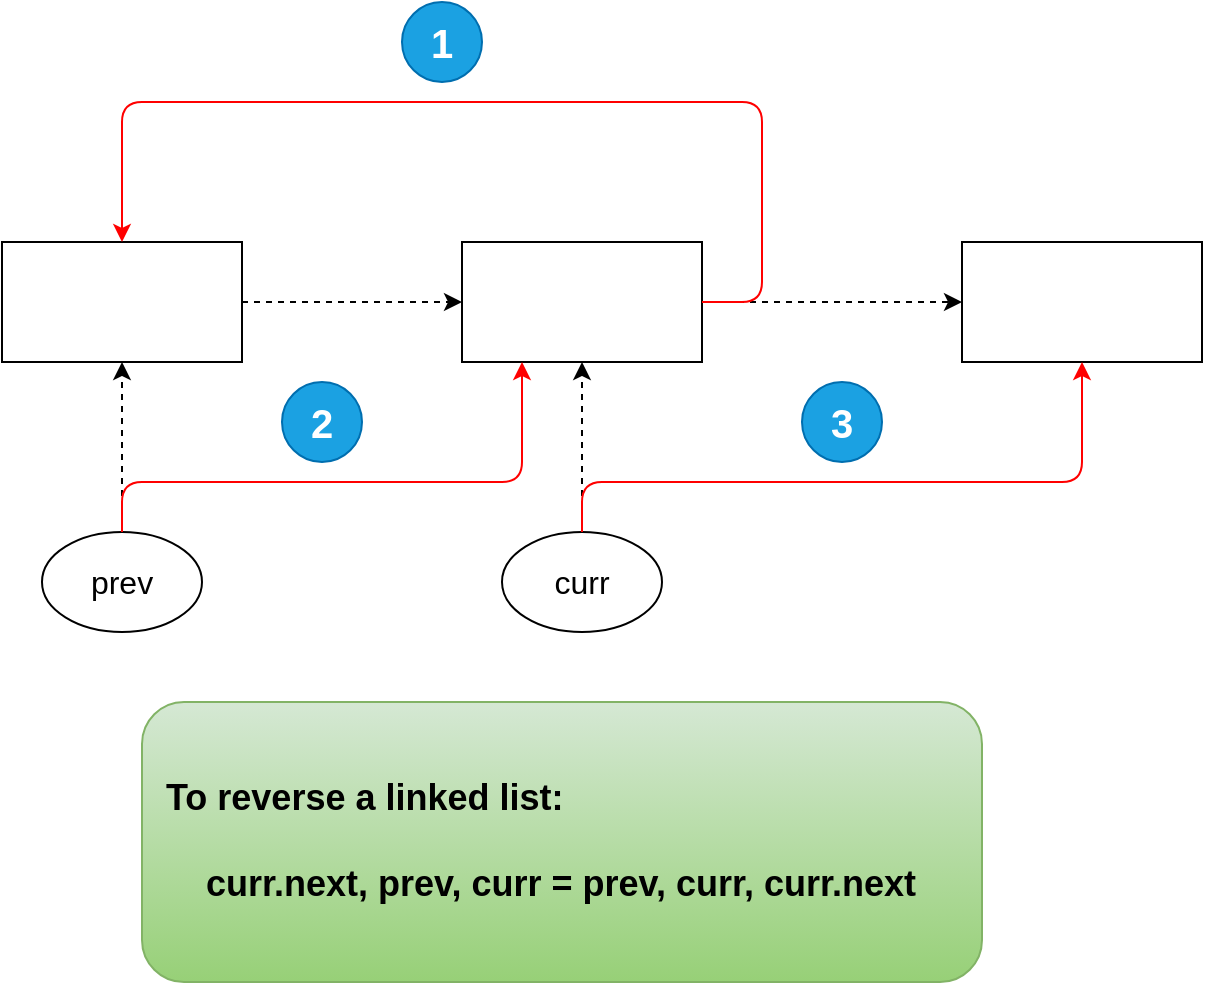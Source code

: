 <mxfile version="12.4.2" type="device" pages="1"><diagram id="w5SsKhouyLd35Gy2EEbQ" name="Page-1"><mxGraphModel dx="1072" dy="952" grid="1" gridSize="10" guides="1" tooltips="1" connect="1" arrows="1" fold="1" page="1" pageScale="1" pageWidth="1100" pageHeight="850" math="0" shadow="0"><root><mxCell id="0"/><mxCell id="1" parent="0"/><mxCell id="-kKH6LKXaNENjkTCs4Xe-1" value="" style="rounded=0;whiteSpace=wrap;html=1;" vertex="1" parent="1"><mxGeometry x="190" y="230" width="120" height="60" as="geometry"/></mxCell><mxCell id="-kKH6LKXaNENjkTCs4Xe-6" style="edgeStyle=orthogonalEdgeStyle;rounded=0;orthogonalLoop=1;jettySize=auto;html=1;entryX=0;entryY=0.5;entryDx=0;entryDy=0;dashed=1;" edge="1" parent="1" source="-kKH6LKXaNENjkTCs4Xe-2" target="-kKH6LKXaNENjkTCs4Xe-3"><mxGeometry relative="1" as="geometry"/></mxCell><mxCell id="-kKH6LKXaNENjkTCs4Xe-2" value="" style="rounded=0;whiteSpace=wrap;html=1;" vertex="1" parent="1"><mxGeometry x="420" y="230" width="120" height="60" as="geometry"/></mxCell><mxCell id="-kKH6LKXaNENjkTCs4Xe-3" value="" style="rounded=0;whiteSpace=wrap;html=1;" vertex="1" parent="1"><mxGeometry x="670" y="230" width="120" height="60" as="geometry"/></mxCell><mxCell id="-kKH6LKXaNENjkTCs4Xe-4" value="" style="endArrow=classic;html=1;exitX=1;exitY=0.5;exitDx=0;exitDy=0;entryX=0;entryY=0.5;entryDx=0;entryDy=0;dashed=1;" edge="1" parent="1" source="-kKH6LKXaNENjkTCs4Xe-1" target="-kKH6LKXaNENjkTCs4Xe-2"><mxGeometry width="50" height="50" relative="1" as="geometry"><mxPoint x="290" y="430" as="sourcePoint"/><mxPoint x="340" y="380" as="targetPoint"/></mxGeometry></mxCell><mxCell id="-kKH6LKXaNENjkTCs4Xe-5" value="" style="endArrow=classic;html=1;entryX=0.5;entryY=1;entryDx=0;entryDy=0;exitX=0.5;exitY=0;exitDx=0;exitDy=0;dashed=1;" edge="1" parent="1" source="-kKH6LKXaNENjkTCs4Xe-7" target="-kKH6LKXaNENjkTCs4Xe-1"><mxGeometry width="50" height="50" relative="1" as="geometry"><mxPoint x="250" y="360" as="sourcePoint"/><mxPoint x="270" y="320" as="targetPoint"/></mxGeometry></mxCell><mxCell id="-kKH6LKXaNENjkTCs4Xe-7" value="&lt;font style=&quot;font-size: 16px&quot;&gt;prev&lt;/font&gt;" style="ellipse;whiteSpace=wrap;html=1;" vertex="1" parent="1"><mxGeometry x="210" y="375" width="80" height="50" as="geometry"/></mxCell><mxCell id="-kKH6LKXaNENjkTCs4Xe-9" style="edgeStyle=orthogonalEdgeStyle;rounded=0;orthogonalLoop=1;jettySize=auto;html=1;entryX=0.5;entryY=1;entryDx=0;entryDy=0;dashed=1;" edge="1" parent="1" source="-kKH6LKXaNENjkTCs4Xe-8" target="-kKH6LKXaNENjkTCs4Xe-2"><mxGeometry relative="1" as="geometry"/></mxCell><mxCell id="-kKH6LKXaNENjkTCs4Xe-8" value="&lt;font style=&quot;font-size: 16px&quot;&gt;curr&lt;/font&gt;" style="ellipse;whiteSpace=wrap;html=1;" vertex="1" parent="1"><mxGeometry x="440" y="375" width="80" height="50" as="geometry"/></mxCell><mxCell id="-kKH6LKXaNENjkTCs4Xe-10" value="" style="edgeStyle=segmentEdgeStyle;endArrow=classic;html=1;strokeColor=#FF0000;exitX=1;exitY=0.5;exitDx=0;exitDy=0;entryX=0.5;entryY=0;entryDx=0;entryDy=0;" edge="1" parent="1" source="-kKH6LKXaNENjkTCs4Xe-2" target="-kKH6LKXaNENjkTCs4Xe-1"><mxGeometry width="50" height="50" relative="1" as="geometry"><mxPoint x="530" y="160" as="sourcePoint"/><mxPoint x="580" y="110" as="targetPoint"/><Array as="points"><mxPoint x="570" y="260"/><mxPoint x="570" y="160"/><mxPoint x="250" y="160"/></Array></mxGeometry></mxCell><mxCell id="-kKH6LKXaNENjkTCs4Xe-12" value="" style="edgeStyle=elbowEdgeStyle;elbow=vertical;endArrow=classic;html=1;strokeColor=#FF0000;exitX=0.5;exitY=0;exitDx=0;exitDy=0;entryX=0.25;entryY=1;entryDx=0;entryDy=0;" edge="1" parent="1" source="-kKH6LKXaNENjkTCs4Xe-7" target="-kKH6LKXaNENjkTCs4Xe-2"><mxGeometry width="50" height="50" relative="1" as="geometry"><mxPoint x="300" y="610" as="sourcePoint"/><mxPoint x="350" y="560" as="targetPoint"/><Array as="points"><mxPoint x="360" y="350"/></Array></mxGeometry></mxCell><mxCell id="-kKH6LKXaNENjkTCs4Xe-13" value="" style="edgeStyle=elbowEdgeStyle;elbow=vertical;endArrow=classic;html=1;strokeColor=#FF0000;exitX=0.5;exitY=0;exitDx=0;exitDy=0;entryX=0.5;entryY=1;entryDx=0;entryDy=0;" edge="1" parent="1" target="-kKH6LKXaNENjkTCs4Xe-3"><mxGeometry width="50" height="50" relative="1" as="geometry"><mxPoint x="480" y="375" as="sourcePoint"/><mxPoint x="680" y="290" as="targetPoint"/><Array as="points"><mxPoint x="590" y="350"/></Array></mxGeometry></mxCell><mxCell id="-kKH6LKXaNENjkTCs4Xe-15" value="&lt;b&gt;&lt;font style=&quot;font-size: 20px&quot;&gt;1&lt;/font&gt;&lt;/b&gt;" style="ellipse;whiteSpace=wrap;html=1;aspect=fixed;fillColor=#1ba1e2;strokeColor=#006EAF;fontColor=#ffffff;" vertex="1" parent="1"><mxGeometry x="390" y="110" width="40" height="40" as="geometry"/></mxCell><mxCell id="-kKH6LKXaNENjkTCs4Xe-16" value="&lt;b&gt;&lt;font style=&quot;font-size: 20px&quot;&gt;2&lt;/font&gt;&lt;/b&gt;" style="ellipse;whiteSpace=wrap;html=1;aspect=fixed;fillColor=#1ba1e2;strokeColor=#006EAF;fontColor=#ffffff;" vertex="1" parent="1"><mxGeometry x="330" y="300" width="40" height="40" as="geometry"/></mxCell><mxCell id="-kKH6LKXaNENjkTCs4Xe-17" value="&lt;b&gt;&lt;font style=&quot;font-size: 20px&quot;&gt;3&lt;/font&gt;&lt;/b&gt;" style="ellipse;whiteSpace=wrap;html=1;aspect=fixed;fillColor=#1ba1e2;strokeColor=#006EAF;fontColor=#ffffff;" vertex="1" parent="1"><mxGeometry x="590" y="300" width="40" height="40" as="geometry"/></mxCell><mxCell id="-kKH6LKXaNENjkTCs4Xe-19" value="&lt;font style=&quot;font-size: 18px&quot;&gt;&lt;b&gt;&amp;nbsp; To reverse a linked list:&lt;br&gt;&lt;br&gt;&amp;nbsp; &amp;nbsp; &amp;nbsp; curr.next, prev, curr = prev, curr, curr.next&lt;/b&gt;&lt;/font&gt;" style="rounded=1;whiteSpace=wrap;html=1;gradientColor=#97d077;fillColor=#d5e8d4;strokeColor=#82b366;align=left;" vertex="1" parent="1"><mxGeometry x="260" y="460" width="420" height="140" as="geometry"/></mxCell></root></mxGraphModel></diagram></mxfile>